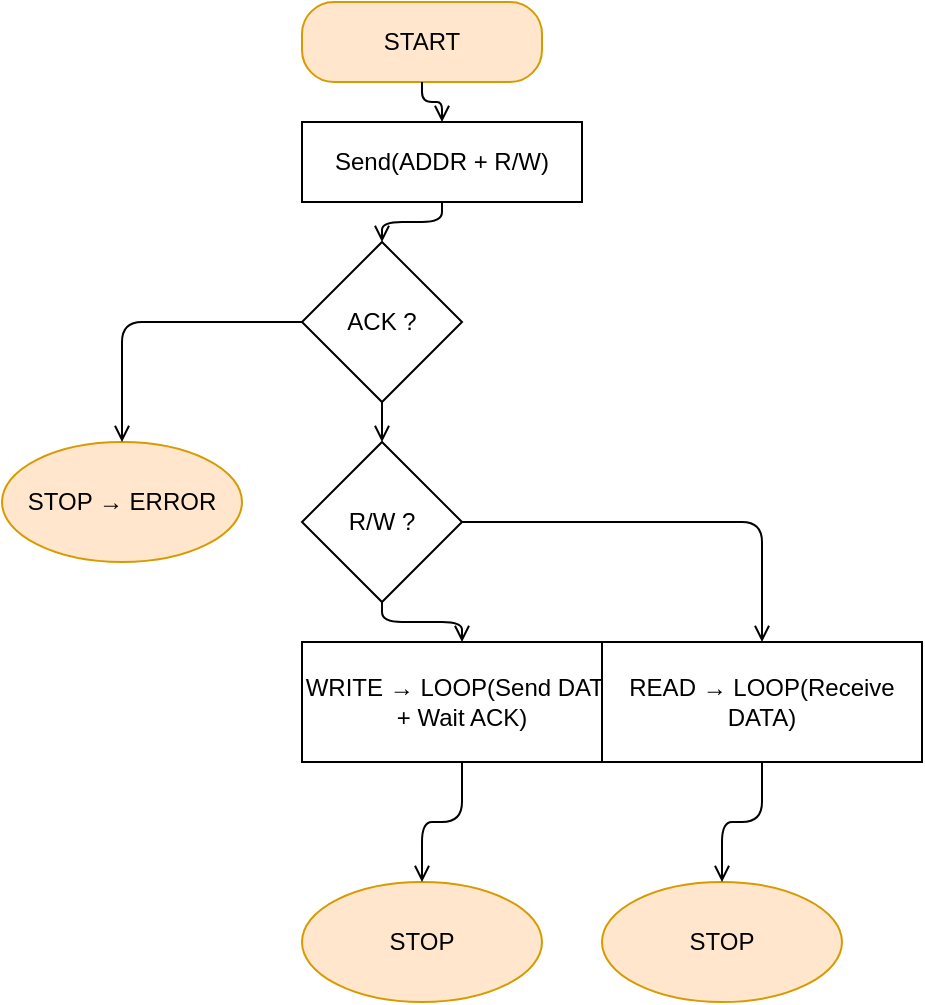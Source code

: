 <mxfile version="28.2.7">
  <diagram id="dw4Z_FAQLD_2mJkgeg3U" name="Page-1">
    <mxGraphModel dx="1042" dy="623" grid="1" gridSize="10" guides="1" tooltips="1" connect="1" arrows="1" fold="1" page="1" pageScale="1" pageWidth="850" pageHeight="1100" math="0" shadow="0">
      <root>
        <mxCell id="0" />
        <mxCell id="1" parent="0" />
        <mxCell id="start" value="START" style="rounded=1;whiteSpace=wrap;html=1;arcSize=40;fillColor=#ffe6cc;strokeColor=#d79b00;" vertex="1" parent="1">
          <mxGeometry x="345" y="140" width="120" height="40" as="geometry" />
        </mxCell>
        <mxCell id="send_addr" value="Send(ADDR + R/W)" style="rounded=0;whiteSpace=wrap;html=1;" vertex="1" parent="1">
          <mxGeometry x="345" y="200" width="140" height="40" as="geometry" />
        </mxCell>
        <mxCell id="ack" value="ACK ?" style="rhombus;whiteSpace=wrap;html=1;" vertex="1" parent="1">
          <mxGeometry x="345" y="260" width="80" height="80" as="geometry" />
        </mxCell>
        <mxCell id="stop_error1" value="STOP → ERROR" style="ellipse;whiteSpace=wrap;html=1;fillColor=#ffe6cc;strokeColor=#d79b00;" vertex="1" parent="1">
          <mxGeometry x="195" y="360" width="120" height="60" as="geometry" />
        </mxCell>
        <mxCell id="rw_check" value="R/W ?" style="rhombus;whiteSpace=wrap;html=1;" vertex="1" parent="1">
          <mxGeometry x="345" y="360" width="80" height="80" as="geometry" />
        </mxCell>
        <mxCell id="write_loop" value="WRITE → LOOP(Send DATA + Wait ACK)" style="rounded=0;whiteSpace=wrap;html=1;" vertex="1" parent="1">
          <mxGeometry x="345" y="460" width="160" height="60" as="geometry" />
        </mxCell>
        <mxCell id="stop_write" value="STOP" style="ellipse;whiteSpace=wrap;html=1;fillColor=#ffe6cc;strokeColor=#d79b00;" vertex="1" parent="1">
          <mxGeometry x="345" y="580" width="120" height="60" as="geometry" />
        </mxCell>
        <mxCell id="read_loop" value="READ → LOOP(Receive DATA)" style="rounded=0;whiteSpace=wrap;html=1;" vertex="1" parent="1">
          <mxGeometry x="495" y="460" width="160" height="60" as="geometry" />
        </mxCell>
        <mxCell id="stop_read" value="STOP" style="ellipse;whiteSpace=wrap;html=1;fillColor=#ffe6cc;strokeColor=#d79b00;" vertex="1" parent="1">
          <mxGeometry x="495" y="580" width="120" height="60" as="geometry" />
        </mxCell>
        <mxCell id="e1" style="edgeStyle=orthogonalEdgeStyle;endArrow=open;html=1;" edge="1" parent="1" source="start" target="send_addr">
          <mxGeometry relative="1" as="geometry" />
        </mxCell>
        <mxCell id="e2" style="edgeStyle=orthogonalEdgeStyle;endArrow=open;html=1;" edge="1" parent="1" source="send_addr" target="ack">
          <mxGeometry relative="1" as="geometry" />
        </mxCell>
        <mxCell id="e3" style="edgeStyle=orthogonalEdgeStyle;endArrow=open;html=1;" edge="1" parent="1" source="ack" target="stop_error1">
          <mxGeometry relative="1" as="geometry" />
        </mxCell>
        <mxCell id="e4" style="edgeStyle=orthogonalEdgeStyle;endArrow=open;html=1;" edge="1" parent="1" source="ack" target="rw_check">
          <mxGeometry relative="1" as="geometry" />
        </mxCell>
        <mxCell id="e5" style="edgeStyle=orthogonalEdgeStyle;endArrow=open;html=1;" edge="1" parent="1" source="rw_check" target="write_loop">
          <mxGeometry relative="1" as="geometry" />
        </mxCell>
        <mxCell id="e6" style="edgeStyle=orthogonalEdgeStyle;endArrow=open;html=1;" edge="1" parent="1" source="write_loop" target="stop_write">
          <mxGeometry relative="1" as="geometry" />
        </mxCell>
        <mxCell id="e7" style="edgeStyle=orthogonalEdgeStyle;endArrow=open;html=1;" edge="1" parent="1" source="rw_check" target="read_loop">
          <mxGeometry relative="1" as="geometry" />
        </mxCell>
        <mxCell id="e8" style="edgeStyle=orthogonalEdgeStyle;endArrow=open;html=1;" edge="1" parent="1" source="read_loop" target="stop_read">
          <mxGeometry relative="1" as="geometry" />
        </mxCell>
      </root>
    </mxGraphModel>
  </diagram>
</mxfile>
